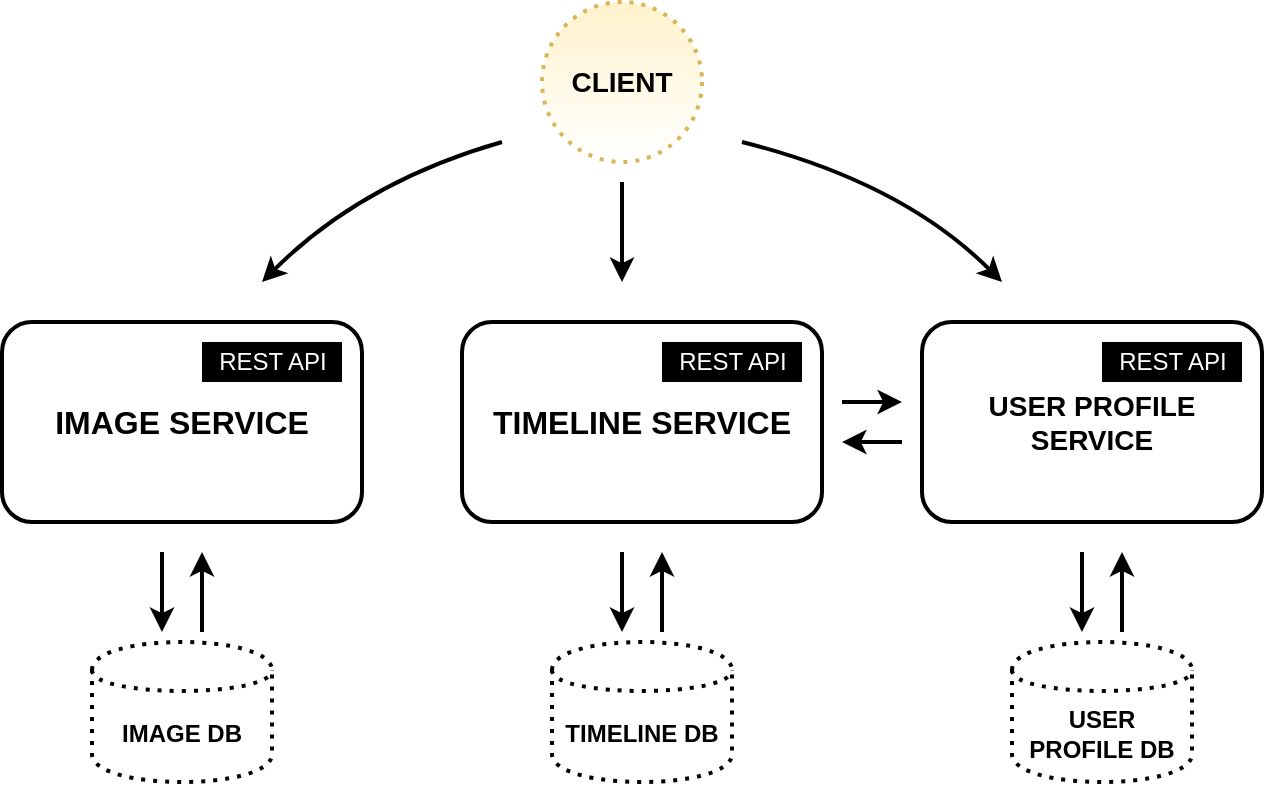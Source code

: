 <mxfile version="12.9.8" type="device"><diagram id="6XHQXkFhpmFe12FSHwH0" name="Page-1"><mxGraphModel dx="2062" dy="1154" grid="1" gridSize="10" guides="1" tooltips="1" connect="1" arrows="1" fold="1" page="1" pageScale="1" pageWidth="827" pageHeight="1169" math="0" shadow="0"><root><mxCell id="0"/><mxCell id="1" parent="0"/><mxCell id="cBIhPd3rgVUCRpJDKTeh-4" value="CLIENT" style="ellipse;whiteSpace=wrap;html=1;aspect=fixed;dashed=1;fontStyle=1;strokeWidth=2;dashPattern=1 2;perimeterSpacing=0;fillColor=#fff2cc;strokeColor=#d6b656;gradientColor=#ffffff;fontSize=14;" parent="1" vertex="1"><mxGeometry x="390" y="60" width="80" height="80" as="geometry"/></mxCell><mxCell id="cBIhPd3rgVUCRpJDKTeh-9" value="" style="endArrow=classic;html=1;fontSize=14;curved=1;strokeWidth=2;" parent="1" edge="1"><mxGeometry width="50" height="50" relative="1" as="geometry"><mxPoint x="370" y="130" as="sourcePoint"/><mxPoint x="250" y="200" as="targetPoint"/><Array as="points"><mxPoint x="300" y="150"/></Array></mxGeometry></mxCell><mxCell id="cBIhPd3rgVUCRpJDKTeh-10" value="" style="endArrow=classic;html=1;strokeWidth=2;fontSize=14;" parent="1" edge="1"><mxGeometry width="50" height="50" relative="1" as="geometry"><mxPoint x="430" y="150" as="sourcePoint"/><mxPoint x="430" y="200" as="targetPoint"/></mxGeometry></mxCell><mxCell id="cBIhPd3rgVUCRpJDKTeh-11" value="" style="endArrow=classic;html=1;strokeWidth=2;fontSize=14;curved=1;" parent="1" edge="1"><mxGeometry width="50" height="50" relative="1" as="geometry"><mxPoint x="490" y="130" as="sourcePoint"/><mxPoint x="620" y="200" as="targetPoint"/><Array as="points"><mxPoint x="570" y="150"/></Array></mxGeometry></mxCell><mxCell id="cBIhPd3rgVUCRpJDKTeh-17" value="" style="group" parent="1" vertex="1" connectable="0"><mxGeometry x="120" y="220" width="180" height="100" as="geometry"/></mxCell><mxCell id="cBIhPd3rgVUCRpJDKTeh-5" value="IMAGE SERVICE" style="rounded=1;whiteSpace=wrap;html=1;strokeWidth=2;fontStyle=1;fontSize=16;" parent="cBIhPd3rgVUCRpJDKTeh-17" vertex="1"><mxGeometry width="180" height="100" as="geometry"/></mxCell><mxCell id="cBIhPd3rgVUCRpJDKTeh-14" value="REST API" style="text;html=1;align=center;verticalAlign=middle;resizable=0;points=[];autosize=1;fontSize=12;fillColor=#000000;fontColor=#FFFFFF;" parent="cBIhPd3rgVUCRpJDKTeh-17" vertex="1"><mxGeometry x="100" y="10" width="70" height="20" as="geometry"/></mxCell><mxCell id="cBIhPd3rgVUCRpJDKTeh-18" value="" style="group" parent="1" vertex="1" connectable="0"><mxGeometry x="350" y="220" width="180" height="100" as="geometry"/></mxCell><mxCell id="cBIhPd3rgVUCRpJDKTeh-3" value="&lt;font style=&quot;font-size: 16px&quot;&gt;TIMELINE SERVICE&lt;/font&gt;" style="rounded=1;whiteSpace=wrap;html=1;strokeWidth=2;fontStyle=1;fontSize=14;" parent="cBIhPd3rgVUCRpJDKTeh-18" vertex="1"><mxGeometry width="180" height="100" as="geometry"/></mxCell><mxCell id="cBIhPd3rgVUCRpJDKTeh-15" value="REST API" style="text;html=1;align=center;verticalAlign=middle;resizable=0;points=[];autosize=1;fontSize=12;fillColor=#000000;fontColor=#FFFFFF;" parent="cBIhPd3rgVUCRpJDKTeh-18" vertex="1"><mxGeometry x="100" y="10" width="70" height="20" as="geometry"/></mxCell><mxCell id="cBIhPd3rgVUCRpJDKTeh-19" value="" style="group" parent="1" vertex="1" connectable="0"><mxGeometry x="580" y="220" width="170" height="100" as="geometry"/></mxCell><mxCell id="cBIhPd3rgVUCRpJDKTeh-21" value="" style="group" parent="cBIhPd3rgVUCRpJDKTeh-19" vertex="1" connectable="0"><mxGeometry width="170" height="100" as="geometry"/></mxCell><mxCell id="cBIhPd3rgVUCRpJDKTeh-7" value="USER PROFILE&lt;br style=&quot;font-size: 14px;&quot;&gt;SERVICE" style="rounded=1;whiteSpace=wrap;html=1;strokeWidth=2;fontStyle=1;fontSize=14;" parent="cBIhPd3rgVUCRpJDKTeh-21" vertex="1"><mxGeometry width="170" height="100" as="geometry"/></mxCell><mxCell id="cBIhPd3rgVUCRpJDKTeh-16" value="REST API" style="text;html=1;align=center;verticalAlign=middle;resizable=0;points=[];autosize=1;fontSize=12;fillColor=#000000;fontColor=#FFFFFF;" parent="cBIhPd3rgVUCRpJDKTeh-21" vertex="1"><mxGeometry x="90" y="10" width="70" height="20" as="geometry"/></mxCell><mxCell id="cBIhPd3rgVUCRpJDKTeh-24" value="" style="group" parent="1" vertex="1" connectable="0"><mxGeometry x="430" y="335" width="20" height="40" as="geometry"/></mxCell><mxCell id="cBIhPd3rgVUCRpJDKTeh-22" value="" style="endArrow=classic;html=1;strokeWidth=2;fontSize=14;fontColor=#FFFFFF;" parent="cBIhPd3rgVUCRpJDKTeh-24" edge="1"><mxGeometry width="50" height="50" relative="1" as="geometry"><mxPoint as="sourcePoint"/><mxPoint y="40" as="targetPoint"/></mxGeometry></mxCell><mxCell id="cBIhPd3rgVUCRpJDKTeh-23" value="" style="endArrow=classic;html=1;strokeWidth=2;fontSize=14;fontColor=#FFFFFF;" parent="cBIhPd3rgVUCRpJDKTeh-24" edge="1"><mxGeometry width="50" height="50" relative="1" as="geometry"><mxPoint x="20" y="40" as="sourcePoint"/><mxPoint x="20" as="targetPoint"/></mxGeometry></mxCell><mxCell id="cBIhPd3rgVUCRpJDKTeh-25" value="" style="group" parent="1" vertex="1" connectable="0"><mxGeometry x="200" y="335" width="20" height="40" as="geometry"/></mxCell><mxCell id="cBIhPd3rgVUCRpJDKTeh-26" value="" style="endArrow=classic;html=1;strokeWidth=2;fontSize=14;fontColor=#FFFFFF;" parent="cBIhPd3rgVUCRpJDKTeh-25" edge="1"><mxGeometry width="50" height="50" relative="1" as="geometry"><mxPoint as="sourcePoint"/><mxPoint y="40" as="targetPoint"/></mxGeometry></mxCell><mxCell id="cBIhPd3rgVUCRpJDKTeh-27" value="" style="endArrow=classic;html=1;strokeWidth=2;fontSize=14;fontColor=#FFFFFF;" parent="cBIhPd3rgVUCRpJDKTeh-25" edge="1"><mxGeometry width="50" height="50" relative="1" as="geometry"><mxPoint x="20" y="40" as="sourcePoint"/><mxPoint x="20" as="targetPoint"/></mxGeometry></mxCell><mxCell id="cBIhPd3rgVUCRpJDKTeh-28" value="" style="group" parent="1" vertex="1" connectable="0"><mxGeometry x="660" y="335" width="20" height="40" as="geometry"/></mxCell><mxCell id="cBIhPd3rgVUCRpJDKTeh-29" value="" style="endArrow=classic;html=1;strokeWidth=2;fontSize=14;fontColor=#FFFFFF;" parent="cBIhPd3rgVUCRpJDKTeh-28" edge="1"><mxGeometry width="50" height="50" relative="1" as="geometry"><mxPoint as="sourcePoint"/><mxPoint y="40" as="targetPoint"/></mxGeometry></mxCell><mxCell id="cBIhPd3rgVUCRpJDKTeh-30" value="" style="endArrow=classic;html=1;strokeWidth=2;fontSize=14;fontColor=#FFFFFF;" parent="cBIhPd3rgVUCRpJDKTeh-28" edge="1"><mxGeometry width="50" height="50" relative="1" as="geometry"><mxPoint x="20" y="40" as="sourcePoint"/><mxPoint x="20" as="targetPoint"/></mxGeometry></mxCell><mxCell id="cBIhPd3rgVUCRpJDKTeh-31" value="IMAGE DB" style="shape=cylinder;whiteSpace=wrap;html=1;boundedLbl=1;backgroundOutline=1;dashed=1;dashPattern=1 2;strokeWidth=2;fillColor=#FFFFFF;gradientColor=none;fontSize=12;fontColor=#000000;fontStyle=1" parent="1" vertex="1"><mxGeometry x="165" y="380" width="90" height="70" as="geometry"/></mxCell><mxCell id="cBIhPd3rgVUCRpJDKTeh-32" value="TIMELINE DB" style="shape=cylinder;whiteSpace=wrap;html=1;boundedLbl=1;backgroundOutline=1;dashed=1;dashPattern=1 2;strokeWidth=2;fillColor=#FFFFFF;gradientColor=none;fontSize=12;fontColor=#000000;fontStyle=1" parent="1" vertex="1"><mxGeometry x="395" y="380" width="90" height="70" as="geometry"/></mxCell><mxCell id="cBIhPd3rgVUCRpJDKTeh-33" value="USER PROFILE DB" style="shape=cylinder;whiteSpace=wrap;html=1;boundedLbl=1;backgroundOutline=1;dashed=1;dashPattern=1 2;strokeWidth=2;fillColor=#FFFFFF;gradientColor=none;fontSize=12;fontColor=#000000;fontStyle=1" parent="1" vertex="1"><mxGeometry x="625" y="380" width="90" height="70" as="geometry"/></mxCell><mxCell id="cBIhPd3rgVUCRpJDKTeh-36" value="" style="group" parent="1" vertex="1" connectable="0"><mxGeometry x="540" y="260" width="30" height="20" as="geometry"/></mxCell><mxCell id="cBIhPd3rgVUCRpJDKTeh-34" value="" style="endArrow=classic;html=1;strokeWidth=2;fontSize=12;fontColor=#000000;" parent="cBIhPd3rgVUCRpJDKTeh-36" edge="1"><mxGeometry width="50" height="50" relative="1" as="geometry"><mxPoint as="sourcePoint"/><mxPoint x="30" as="targetPoint"/></mxGeometry></mxCell><mxCell id="cBIhPd3rgVUCRpJDKTeh-35" value="" style="endArrow=classic;html=1;strokeWidth=2;fontSize=12;fontColor=#000000;" parent="cBIhPd3rgVUCRpJDKTeh-36" edge="1"><mxGeometry width="50" height="50" relative="1" as="geometry"><mxPoint x="30" y="20" as="sourcePoint"/><mxPoint y="20" as="targetPoint"/></mxGeometry></mxCell></root></mxGraphModel></diagram></mxfile>